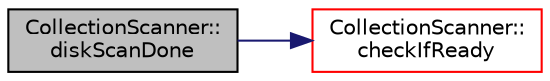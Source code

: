 digraph "CollectionScanner::diskScanDone"
{
 // LATEX_PDF_SIZE
  edge [fontname="Helvetica",fontsize="10",labelfontname="Helvetica",labelfontsize="10"];
  node [fontname="Helvetica",fontsize="10",shape=record];
  rankdir="LR";
  Node1 [label="CollectionScanner::\ldiskScanDone",height=0.2,width=0.4,color="black", fillcolor="grey75", style="filled", fontcolor="black",tooltip=" "];
  Node1 -> Node2 [color="midnightblue",fontsize="10",style="solid",fontname="Helvetica"];
  Node2 [label="CollectionScanner::\lcheckIfReady",height=0.2,width=0.4,color="red", fillcolor="white", style="filled",URL="$class_collection_scanner.html#a6a86b486a44501010ddec4e8fd9c0d1a",tooltip=" "];
}
